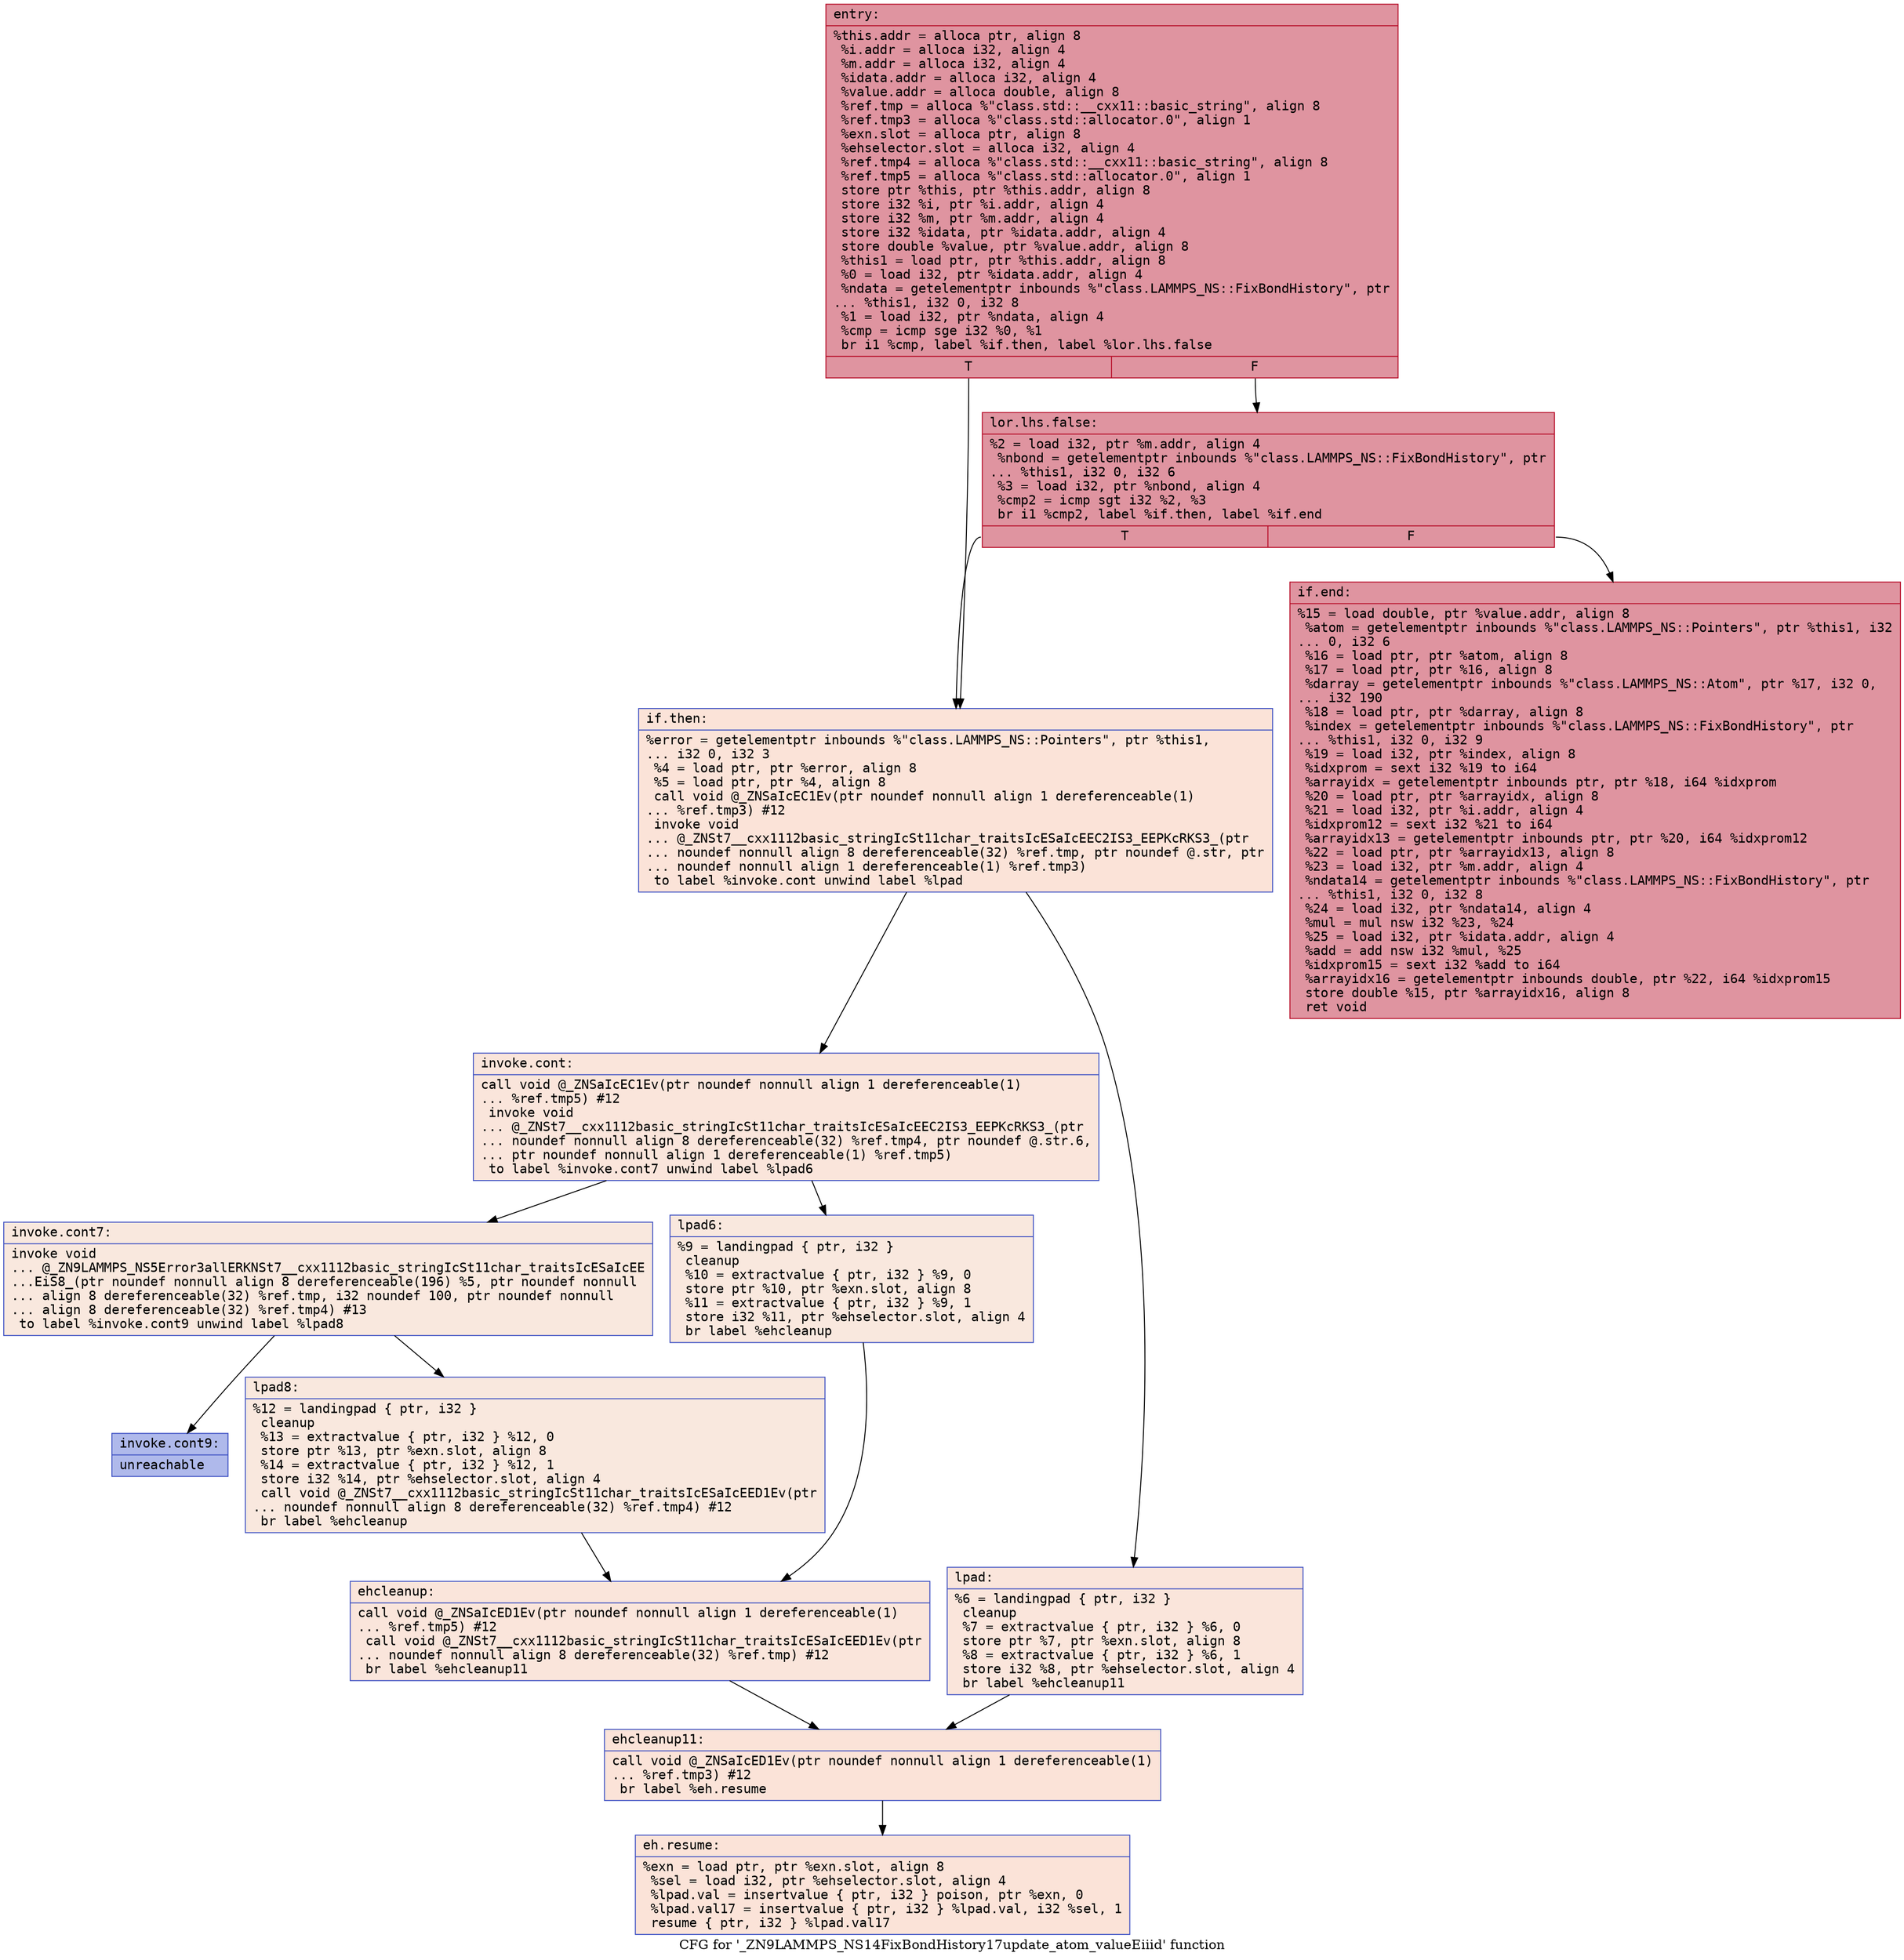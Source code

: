 digraph "CFG for '_ZN9LAMMPS_NS14FixBondHistory17update_atom_valueEiiid' function" {
	label="CFG for '_ZN9LAMMPS_NS14FixBondHistory17update_atom_valueEiiid' function";

	Node0x55e722cb5b20 [shape=record,color="#b70d28ff", style=filled, fillcolor="#b70d2870" fontname="Courier",label="{entry:\l|  %this.addr = alloca ptr, align 8\l  %i.addr = alloca i32, align 4\l  %m.addr = alloca i32, align 4\l  %idata.addr = alloca i32, align 4\l  %value.addr = alloca double, align 8\l  %ref.tmp = alloca %\"class.std::__cxx11::basic_string\", align 8\l  %ref.tmp3 = alloca %\"class.std::allocator.0\", align 1\l  %exn.slot = alloca ptr, align 8\l  %ehselector.slot = alloca i32, align 4\l  %ref.tmp4 = alloca %\"class.std::__cxx11::basic_string\", align 8\l  %ref.tmp5 = alloca %\"class.std::allocator.0\", align 1\l  store ptr %this, ptr %this.addr, align 8\l  store i32 %i, ptr %i.addr, align 4\l  store i32 %m, ptr %m.addr, align 4\l  store i32 %idata, ptr %idata.addr, align 4\l  store double %value, ptr %value.addr, align 8\l  %this1 = load ptr, ptr %this.addr, align 8\l  %0 = load i32, ptr %idata.addr, align 4\l  %ndata = getelementptr inbounds %\"class.LAMMPS_NS::FixBondHistory\", ptr\l... %this1, i32 0, i32 8\l  %1 = load i32, ptr %ndata, align 4\l  %cmp = icmp sge i32 %0, %1\l  br i1 %cmp, label %if.then, label %lor.lhs.false\l|{<s0>T|<s1>F}}"];
	Node0x55e722cb5b20:s0 -> Node0x55e722cb6d60[tooltip="entry -> if.then\nProbability 0.00%" ];
	Node0x55e722cb5b20:s1 -> Node0x55e722cb6dd0[tooltip="entry -> lor.lhs.false\nProbability 100.00%" ];
	Node0x55e722cb6dd0 [shape=record,color="#b70d28ff", style=filled, fillcolor="#b70d2870" fontname="Courier",label="{lor.lhs.false:\l|  %2 = load i32, ptr %m.addr, align 4\l  %nbond = getelementptr inbounds %\"class.LAMMPS_NS::FixBondHistory\", ptr\l... %this1, i32 0, i32 6\l  %3 = load i32, ptr %nbond, align 4\l  %cmp2 = icmp sgt i32 %2, %3\l  br i1 %cmp2, label %if.then, label %if.end\l|{<s0>T|<s1>F}}"];
	Node0x55e722cb6dd0:s0 -> Node0x55e722cb6d60[tooltip="lor.lhs.false -> if.then\nProbability 0.00%" ];
	Node0x55e722cb6dd0:s1 -> Node0x55e722cb7190[tooltip="lor.lhs.false -> if.end\nProbability 100.00%" ];
	Node0x55e722cb6d60 [shape=record,color="#3d50c3ff", style=filled, fillcolor="#f6bfa670" fontname="Courier",label="{if.then:\l|  %error = getelementptr inbounds %\"class.LAMMPS_NS::Pointers\", ptr %this1,\l... i32 0, i32 3\l  %4 = load ptr, ptr %error, align 8\l  %5 = load ptr, ptr %4, align 8\l  call void @_ZNSaIcEC1Ev(ptr noundef nonnull align 1 dereferenceable(1)\l... %ref.tmp3) #12\l  invoke void\l... @_ZNSt7__cxx1112basic_stringIcSt11char_traitsIcESaIcEEC2IS3_EEPKcRKS3_(ptr\l... noundef nonnull align 8 dereferenceable(32) %ref.tmp, ptr noundef @.str, ptr\l... noundef nonnull align 1 dereferenceable(1) %ref.tmp3)\l          to label %invoke.cont unwind label %lpad\l}"];
	Node0x55e722cb6d60 -> Node0x55e722cb77a0[tooltip="if.then -> invoke.cont\nProbability 50.00%" ];
	Node0x55e722cb6d60 -> Node0x55e722cb7820[tooltip="if.then -> lpad\nProbability 50.00%" ];
	Node0x55e722cb77a0 [shape=record,color="#3d50c3ff", style=filled, fillcolor="#f4c5ad70" fontname="Courier",label="{invoke.cont:\l|  call void @_ZNSaIcEC1Ev(ptr noundef nonnull align 1 dereferenceable(1)\l... %ref.tmp5) #12\l  invoke void\l... @_ZNSt7__cxx1112basic_stringIcSt11char_traitsIcESaIcEEC2IS3_EEPKcRKS3_(ptr\l... noundef nonnull align 8 dereferenceable(32) %ref.tmp4, ptr noundef @.str.6,\l... ptr noundef nonnull align 1 dereferenceable(1) %ref.tmp5)\l          to label %invoke.cont7 unwind label %lpad6\l}"];
	Node0x55e722cb77a0 -> Node0x55e722cb7b40[tooltip="invoke.cont -> invoke.cont7\nProbability 50.00%" ];
	Node0x55e722cb77a0 -> Node0x55e722cb7b90[tooltip="invoke.cont -> lpad6\nProbability 50.00%" ];
	Node0x55e722cb7b40 [shape=record,color="#3d50c3ff", style=filled, fillcolor="#f2cab570" fontname="Courier",label="{invoke.cont7:\l|  invoke void\l... @_ZN9LAMMPS_NS5Error3allERKNSt7__cxx1112basic_stringIcSt11char_traitsIcESaIcEE\l...EiS8_(ptr noundef nonnull align 8 dereferenceable(196) %5, ptr noundef nonnull\l... align 8 dereferenceable(32) %ref.tmp, i32 noundef 100, ptr noundef nonnull\l... align 8 dereferenceable(32) %ref.tmp4) #13\l          to label %invoke.cont9 unwind label %lpad8\l}"];
	Node0x55e722cb7b40 -> Node0x55e722cb7af0[tooltip="invoke.cont7 -> invoke.cont9\nProbability 0.00%" ];
	Node0x55e722cb7b40 -> Node0x55e722cb7df0[tooltip="invoke.cont7 -> lpad8\nProbability 100.00%" ];
	Node0x55e722cb7af0 [shape=record,color="#3d50c3ff", style=filled, fillcolor="#4961d270" fontname="Courier",label="{invoke.cont9:\l|  unreachable\l}"];
	Node0x55e722cb7820 [shape=record,color="#3d50c3ff", style=filled, fillcolor="#f4c5ad70" fontname="Courier",label="{lpad:\l|  %6 = landingpad \{ ptr, i32 \}\l          cleanup\l  %7 = extractvalue \{ ptr, i32 \} %6, 0\l  store ptr %7, ptr %exn.slot, align 8\l  %8 = extractvalue \{ ptr, i32 \} %6, 1\l  store i32 %8, ptr %ehselector.slot, align 4\l  br label %ehcleanup11\l}"];
	Node0x55e722cb7820 -> Node0x55e722cb82f0[tooltip="lpad -> ehcleanup11\nProbability 100.00%" ];
	Node0x55e722cb7b90 [shape=record,color="#3d50c3ff", style=filled, fillcolor="#f2cab570" fontname="Courier",label="{lpad6:\l|  %9 = landingpad \{ ptr, i32 \}\l          cleanup\l  %10 = extractvalue \{ ptr, i32 \} %9, 0\l  store ptr %10, ptr %exn.slot, align 8\l  %11 = extractvalue \{ ptr, i32 \} %9, 1\l  store i32 %11, ptr %ehselector.slot, align 4\l  br label %ehcleanup\l}"];
	Node0x55e722cb7b90 -> Node0x55e722cb8640[tooltip="lpad6 -> ehcleanup\nProbability 100.00%" ];
	Node0x55e722cb7df0 [shape=record,color="#3d50c3ff", style=filled, fillcolor="#f2cab570" fontname="Courier",label="{lpad8:\l|  %12 = landingpad \{ ptr, i32 \}\l          cleanup\l  %13 = extractvalue \{ ptr, i32 \} %12, 0\l  store ptr %13, ptr %exn.slot, align 8\l  %14 = extractvalue \{ ptr, i32 \} %12, 1\l  store i32 %14, ptr %ehselector.slot, align 4\l  call void @_ZNSt7__cxx1112basic_stringIcSt11char_traitsIcESaIcEED1Ev(ptr\l... noundef nonnull align 8 dereferenceable(32) %ref.tmp4) #12\l  br label %ehcleanup\l}"];
	Node0x55e722cb7df0 -> Node0x55e722cb8640[tooltip="lpad8 -> ehcleanup\nProbability 100.00%" ];
	Node0x55e722cb8640 [shape=record,color="#3d50c3ff", style=filled, fillcolor="#f4c5ad70" fontname="Courier",label="{ehcleanup:\l|  call void @_ZNSaIcED1Ev(ptr noundef nonnull align 1 dereferenceable(1)\l... %ref.tmp5) #12\l  call void @_ZNSt7__cxx1112basic_stringIcSt11char_traitsIcESaIcEED1Ev(ptr\l... noundef nonnull align 8 dereferenceable(32) %ref.tmp) #12\l  br label %ehcleanup11\l}"];
	Node0x55e722cb8640 -> Node0x55e722cb82f0[tooltip="ehcleanup -> ehcleanup11\nProbability 100.00%" ];
	Node0x55e722cb82f0 [shape=record,color="#3d50c3ff", style=filled, fillcolor="#f6bfa670" fontname="Courier",label="{ehcleanup11:\l|  call void @_ZNSaIcED1Ev(ptr noundef nonnull align 1 dereferenceable(1)\l... %ref.tmp3) #12\l  br label %eh.resume\l}"];
	Node0x55e722cb82f0 -> Node0x55e722cb8ef0[tooltip="ehcleanup11 -> eh.resume\nProbability 100.00%" ];
	Node0x55e722cb7190 [shape=record,color="#b70d28ff", style=filled, fillcolor="#b70d2870" fontname="Courier",label="{if.end:\l|  %15 = load double, ptr %value.addr, align 8\l  %atom = getelementptr inbounds %\"class.LAMMPS_NS::Pointers\", ptr %this1, i32\l... 0, i32 6\l  %16 = load ptr, ptr %atom, align 8\l  %17 = load ptr, ptr %16, align 8\l  %darray = getelementptr inbounds %\"class.LAMMPS_NS::Atom\", ptr %17, i32 0,\l... i32 190\l  %18 = load ptr, ptr %darray, align 8\l  %index = getelementptr inbounds %\"class.LAMMPS_NS::FixBondHistory\", ptr\l... %this1, i32 0, i32 9\l  %19 = load i32, ptr %index, align 8\l  %idxprom = sext i32 %19 to i64\l  %arrayidx = getelementptr inbounds ptr, ptr %18, i64 %idxprom\l  %20 = load ptr, ptr %arrayidx, align 8\l  %21 = load i32, ptr %i.addr, align 4\l  %idxprom12 = sext i32 %21 to i64\l  %arrayidx13 = getelementptr inbounds ptr, ptr %20, i64 %idxprom12\l  %22 = load ptr, ptr %arrayidx13, align 8\l  %23 = load i32, ptr %m.addr, align 4\l  %ndata14 = getelementptr inbounds %\"class.LAMMPS_NS::FixBondHistory\", ptr\l... %this1, i32 0, i32 8\l  %24 = load i32, ptr %ndata14, align 4\l  %mul = mul nsw i32 %23, %24\l  %25 = load i32, ptr %idata.addr, align 4\l  %add = add nsw i32 %mul, %25\l  %idxprom15 = sext i32 %add to i64\l  %arrayidx16 = getelementptr inbounds double, ptr %22, i64 %idxprom15\l  store double %15, ptr %arrayidx16, align 8\l  ret void\l}"];
	Node0x55e722cb8ef0 [shape=record,color="#3d50c3ff", style=filled, fillcolor="#f6bfa670" fontname="Courier",label="{eh.resume:\l|  %exn = load ptr, ptr %exn.slot, align 8\l  %sel = load i32, ptr %ehselector.slot, align 4\l  %lpad.val = insertvalue \{ ptr, i32 \} poison, ptr %exn, 0\l  %lpad.val17 = insertvalue \{ ptr, i32 \} %lpad.val, i32 %sel, 1\l  resume \{ ptr, i32 \} %lpad.val17\l}"];
}
